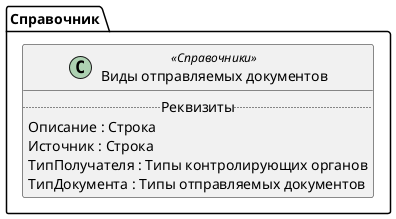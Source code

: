 ﻿@startuml ВидыОтправляемыхДокументов
'!include templates.wsd
'..\include templates.wsd
class Справочник.ВидыОтправляемыхДокументов as "Виды отправляемых документов" <<Справочники>>
{
..Реквизиты..
Описание : Строка
Источник : Строка
ТипПолучателя : Типы контролирующих органов
ТипДокумента : Типы отправляемых документов
}
@enduml
